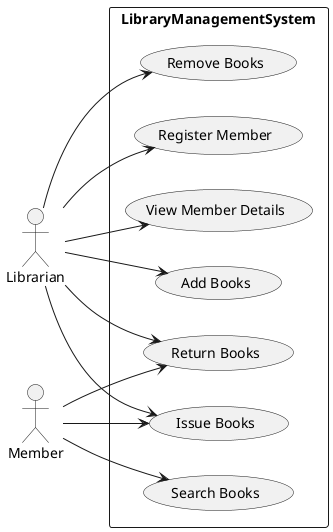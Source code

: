 @startuml LibraryManagementSystemDiagram
left to right direction
skinparam packageStyle rectangle

actor "Librarian" as librarian
actor "Member" as member

rectangle LibraryManagementSystem {
    usecase "Add Books" as UC1
    usecase "Remove Books" as UC2
    usecase "Issue Books" as UC3
    usecase "Return Books" as UC4
    usecase "Search Books" as UC5
    usecase "Register Member" as UC6
    usecase "View Member Details" as UC7
}

librarian --> UC1
librarian --> UC2
librarian --> UC3
librarian --> UC4
librarian --> UC6
librarian --> UC7

member --> UC3
member --> UC4
member --> UC5

@enduml
